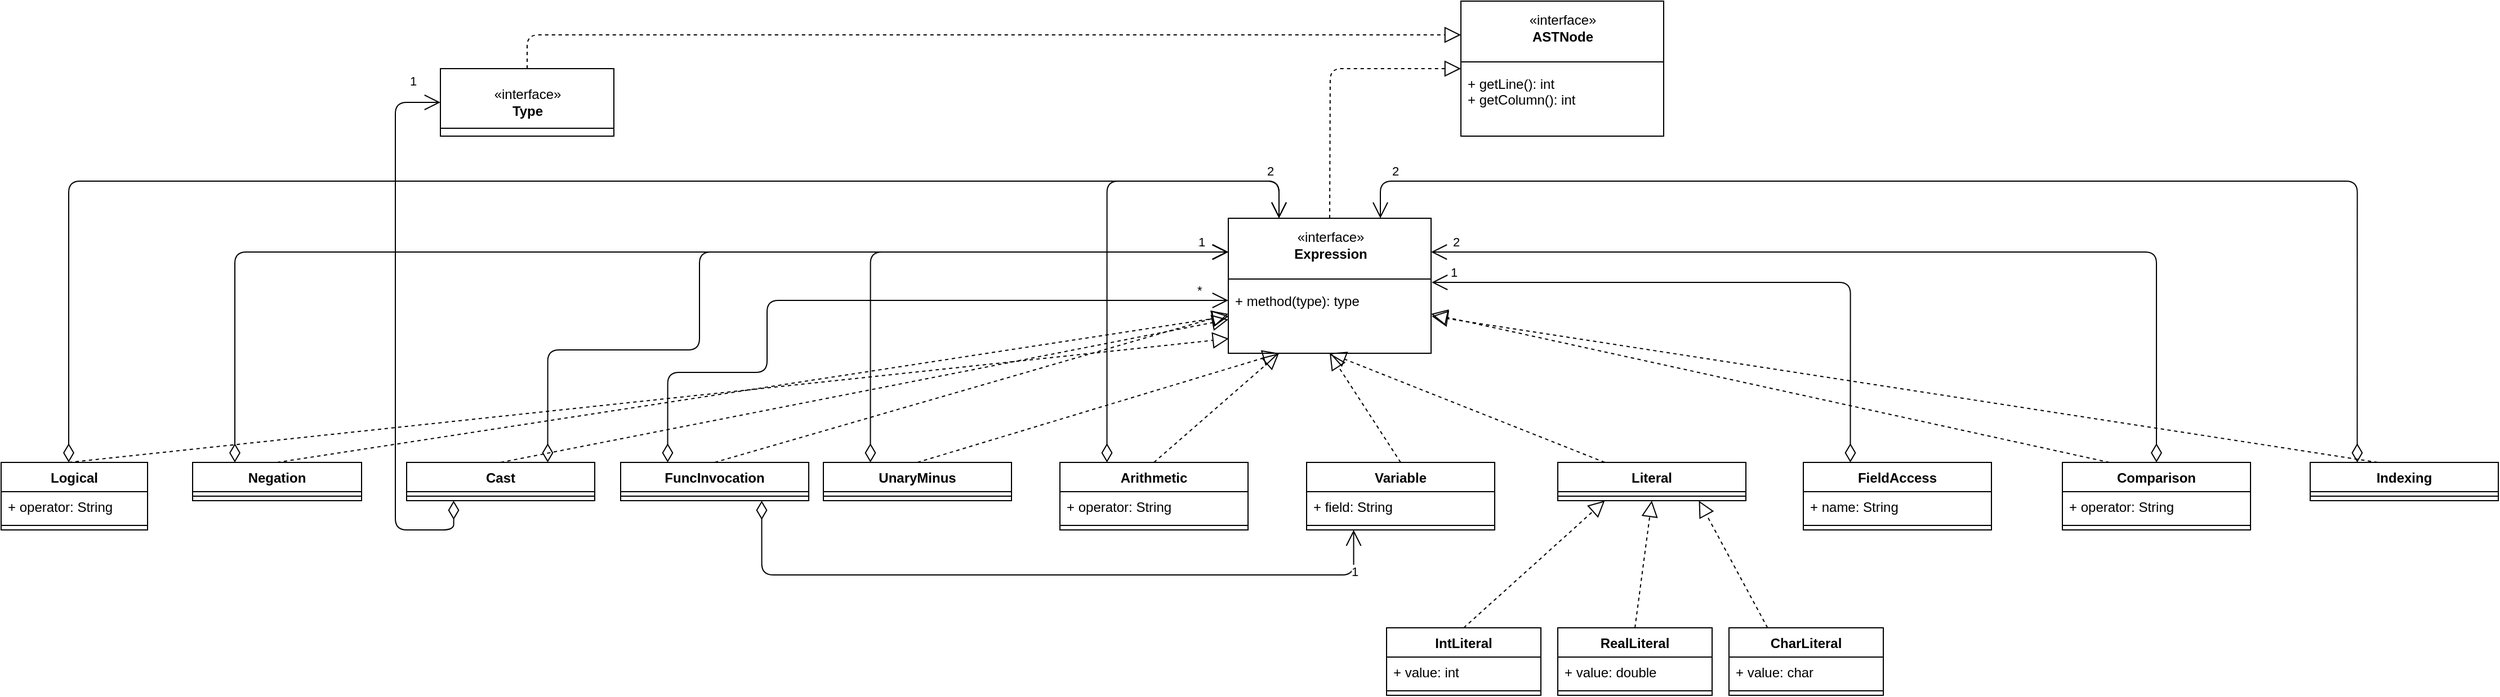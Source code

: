 <mxfile version="16.6.5" type="device"><diagram id="vZv2f6N4h2fVlUgS8-mH" name="Page-1"><mxGraphModel dx="2249" dy="801" grid="1" gridSize="10" guides="1" tooltips="1" connect="1" arrows="1" fold="1" page="1" pageScale="1" pageWidth="827" pageHeight="1169" math="0" shadow="0"><root><mxCell id="0"/><mxCell id="1" parent="0"/><mxCell id="svYJgB2hJ4wPwkqNhM89-1" value="Variable" style="swimlane;fontStyle=1;align=center;verticalAlign=top;childLayout=stackLayout;horizontal=1;startSize=26;horizontalStack=0;resizeParent=1;resizeParentMax=0;resizeLast=0;collapsible=1;marginBottom=0;" parent="1" vertex="1"><mxGeometry x="499" y="440" width="167" height="60" as="geometry"/></mxCell><mxCell id="svYJgB2hJ4wPwkqNhM89-2" value="+ field: String" style="text;strokeColor=none;fillColor=none;align=left;verticalAlign=top;spacingLeft=4;spacingRight=4;overflow=hidden;rotatable=0;points=[[0,0.5],[1,0.5]];portConstraint=eastwest;" parent="svYJgB2hJ4wPwkqNhM89-1" vertex="1"><mxGeometry y="26" width="167" height="26" as="geometry"/></mxCell><mxCell id="svYJgB2hJ4wPwkqNhM89-3" value="" style="line;strokeWidth=1;fillColor=none;align=left;verticalAlign=middle;spacingTop=-1;spacingLeft=3;spacingRight=3;rotatable=0;labelPosition=right;points=[];portConstraint=eastwest;" parent="svYJgB2hJ4wPwkqNhM89-1" vertex="1"><mxGeometry y="52" width="167" height="8" as="geometry"/></mxCell><mxCell id="svYJgB2hJ4wPwkqNhM89-5" value="Literal" style="swimlane;fontStyle=1;align=center;verticalAlign=top;childLayout=stackLayout;horizontal=1;startSize=26;horizontalStack=0;resizeParent=1;resizeParentMax=0;resizeLast=0;collapsible=1;marginBottom=0;" parent="1" vertex="1"><mxGeometry x="722" y="440" width="167" height="34" as="geometry"/></mxCell><mxCell id="svYJgB2hJ4wPwkqNhM89-7" value="" style="line;strokeWidth=1;fillColor=none;align=left;verticalAlign=middle;spacingTop=-1;spacingLeft=3;spacingRight=3;rotatable=0;labelPosition=right;points=[];portConstraint=eastwest;" parent="svYJgB2hJ4wPwkqNhM89-5" vertex="1"><mxGeometry y="26" width="167" height="8" as="geometry"/></mxCell><mxCell id="svYJgB2hJ4wPwkqNhM89-8" value="Arithmetic" style="swimlane;fontStyle=1;align=center;verticalAlign=top;childLayout=stackLayout;horizontal=1;startSize=26;horizontalStack=0;resizeParent=1;resizeParentMax=0;resizeLast=0;collapsible=1;marginBottom=0;" parent="1" vertex="1"><mxGeometry x="280" y="440" width="167" height="60" as="geometry"/></mxCell><mxCell id="svYJgB2hJ4wPwkqNhM89-9" value="+ operator: String" style="text;strokeColor=none;fillColor=none;align=left;verticalAlign=top;spacingLeft=4;spacingRight=4;overflow=hidden;rotatable=0;points=[[0,0.5],[1,0.5]];portConstraint=eastwest;" parent="svYJgB2hJ4wPwkqNhM89-8" vertex="1"><mxGeometry y="26" width="167" height="26" as="geometry"/></mxCell><mxCell id="svYJgB2hJ4wPwkqNhM89-10" value="" style="line;strokeWidth=1;fillColor=none;align=left;verticalAlign=middle;spacingTop=-1;spacingLeft=3;spacingRight=3;rotatable=0;labelPosition=right;points=[];portConstraint=eastwest;" parent="svYJgB2hJ4wPwkqNhM89-8" vertex="1"><mxGeometry y="52" width="167" height="8" as="geometry"/></mxCell><mxCell id="svYJgB2hJ4wPwkqNhM89-11" value="" style="group" parent="1" vertex="1" connectable="0"><mxGeometry x="429.5" y="223" width="180" height="120" as="geometry"/></mxCell><mxCell id="svYJgB2hJ4wPwkqNhM89-12" value="+ method(type): type" style="text;strokeColor=none;fillColor=none;align=left;verticalAlign=top;spacingLeft=4;spacingRight=4;overflow=hidden;rotatable=0;points=[[0,0.5],[1,0.5]];portConstraint=eastwest;" parent="svYJgB2hJ4wPwkqNhM89-11" vertex="1"><mxGeometry y="60" width="180" height="50" as="geometry"/></mxCell><mxCell id="svYJgB2hJ4wPwkqNhM89-13" value="«interface»&lt;br&gt;&lt;b&gt;Expression&lt;br&gt;&lt;br&gt;&lt;br&gt;&lt;br&gt;&lt;br&gt;&lt;br&gt;&lt;/b&gt;" style="html=1;" parent="svYJgB2hJ4wPwkqNhM89-11" vertex="1"><mxGeometry width="180" height="120" as="geometry"/></mxCell><mxCell id="svYJgB2hJ4wPwkqNhM89-14" value="" style="line;strokeWidth=1;fillColor=none;align=left;verticalAlign=middle;spacingTop=-1;spacingLeft=3;spacingRight=3;rotatable=0;labelPosition=right;points=[];portConstraint=eastwest;" parent="svYJgB2hJ4wPwkqNhM89-11" vertex="1"><mxGeometry y="50" width="180" height="8" as="geometry"/></mxCell><mxCell id="svYJgB2hJ4wPwkqNhM89-15" value="+ method(type): type" style="text;strokeColor=none;fillColor=none;align=left;verticalAlign=top;spacingLeft=4;spacingRight=4;overflow=hidden;rotatable=0;points=[[0,0.5],[1,0.5]];portConstraint=eastwest;" parent="svYJgB2hJ4wPwkqNhM89-11" vertex="1"><mxGeometry y="60" width="180" height="26" as="geometry"/></mxCell><mxCell id="svYJgB2hJ4wPwkqNhM89-16" value="" style="endArrow=block;dashed=1;endFill=0;endSize=12;html=1;entryX=0.5;entryY=1;entryDx=0;entryDy=0;exitX=0.5;exitY=0;exitDx=0;exitDy=0;" parent="1" source="svYJgB2hJ4wPwkqNhM89-1" target="svYJgB2hJ4wPwkqNhM89-13" edge="1"><mxGeometry width="160" relative="1" as="geometry"><mxPoint x="316" y="393" as="sourcePoint"/><mxPoint x="476" y="393" as="targetPoint"/></mxGeometry></mxCell><mxCell id="svYJgB2hJ4wPwkqNhM89-17" value="" style="endArrow=block;dashed=1;endFill=0;endSize=12;html=1;entryX=0.25;entryY=1;entryDx=0;entryDy=0;exitX=0.5;exitY=0;exitDx=0;exitDy=0;" parent="1" source="svYJgB2hJ4wPwkqNhM89-8" target="svYJgB2hJ4wPwkqNhM89-13" edge="1"><mxGeometry width="160" relative="1" as="geometry"><mxPoint x="326" y="403" as="sourcePoint"/><mxPoint x="486" y="403" as="targetPoint"/></mxGeometry></mxCell><mxCell id="svYJgB2hJ4wPwkqNhM89-18" value="" style="endArrow=block;dashed=1;endFill=0;endSize=12;html=1;entryX=0.5;entryY=1;entryDx=0;entryDy=0;exitX=0.25;exitY=0;exitDx=0;exitDy=0;" parent="1" source="svYJgB2hJ4wPwkqNhM89-5" target="svYJgB2hJ4wPwkqNhM89-13" edge="1"><mxGeometry width="160" relative="1" as="geometry"><mxPoint x="336" y="413" as="sourcePoint"/><mxPoint x="496" y="413" as="targetPoint"/></mxGeometry></mxCell><mxCell id="svYJgB2hJ4wPwkqNhM89-19" value="2" style="endArrow=open;html=1;endSize=12;startArrow=diamondThin;startSize=14;startFill=0;edgeStyle=orthogonalEdgeStyle;align=left;verticalAlign=bottom;entryX=0.25;entryY=0;entryDx=0;entryDy=0;exitX=0.25;exitY=0;exitDx=0;exitDy=0;" parent="1" source="svYJgB2hJ4wPwkqNhM89-8" target="svYJgB2hJ4wPwkqNhM89-13" edge="1"><mxGeometry x="0.793" relative="1" as="geometry"><mxPoint x="259.5" y="303" as="sourcePoint"/><mxPoint x="419.5" y="303" as="targetPoint"/><mxPoint as="offset"/><Array as="points"><mxPoint x="322" y="190"/><mxPoint x="475" y="190"/></Array></mxGeometry></mxCell><mxCell id="svYJgB2hJ4wPwkqNhM89-22" value="UnaryMinus" style="swimlane;fontStyle=1;align=center;verticalAlign=top;childLayout=stackLayout;horizontal=1;startSize=26;horizontalStack=0;resizeParent=1;resizeParentMax=0;resizeLast=0;collapsible=1;marginBottom=0;" parent="1" vertex="1"><mxGeometry x="70" y="440" width="167" height="34" as="geometry"/></mxCell><mxCell id="svYJgB2hJ4wPwkqNhM89-24" value="" style="line;strokeWidth=1;fillColor=none;align=left;verticalAlign=middle;spacingTop=-1;spacingLeft=3;spacingRight=3;rotatable=0;labelPosition=right;points=[];portConstraint=eastwest;" parent="svYJgB2hJ4wPwkqNhM89-22" vertex="1"><mxGeometry y="26" width="167" height="8" as="geometry"/></mxCell><mxCell id="svYJgB2hJ4wPwkqNhM89-25" value="" style="endArrow=block;dashed=1;endFill=0;endSize=12;html=1;entryX=0.25;entryY=1;entryDx=0;entryDy=0;exitX=0.5;exitY=0;exitDx=0;exitDy=0;" parent="1" source="svYJgB2hJ4wPwkqNhM89-22" target="svYJgB2hJ4wPwkqNhM89-13" edge="1"><mxGeometry width="160" relative="1" as="geometry"><mxPoint x="349.5" y="473" as="sourcePoint"/><mxPoint x="529.5" y="353" as="targetPoint"/></mxGeometry></mxCell><mxCell id="svYJgB2hJ4wPwkqNhM89-26" value="1" style="endArrow=open;html=1;endSize=12;startArrow=diamondThin;startSize=14;startFill=0;edgeStyle=orthogonalEdgeStyle;align=left;verticalAlign=bottom;entryX=0;entryY=0.25;entryDx=0;entryDy=0;exitX=0.25;exitY=0;exitDx=0;exitDy=0;" parent="1" source="svYJgB2hJ4wPwkqNhM89-22" target="svYJgB2hJ4wPwkqNhM89-13" edge="1"><mxGeometry x="0.883" relative="1" as="geometry"><mxPoint x="307.75" y="473" as="sourcePoint"/><mxPoint x="439.5" y="306" as="targetPoint"/><mxPoint as="offset"/></mxGeometry></mxCell><mxCell id="DSjT8W4QYX3bu8J-IlLY-1" value="FuncInvocation" style="swimlane;fontStyle=1;align=center;verticalAlign=top;childLayout=stackLayout;horizontal=1;startSize=26;horizontalStack=0;resizeParent=1;resizeParentMax=0;resizeLast=0;collapsible=1;marginBottom=0;" parent="1" vertex="1"><mxGeometry x="-110" y="440" width="167" height="34" as="geometry"/></mxCell><mxCell id="DSjT8W4QYX3bu8J-IlLY-3" value="" style="line;strokeWidth=1;fillColor=none;align=left;verticalAlign=middle;spacingTop=-1;spacingLeft=3;spacingRight=3;rotatable=0;labelPosition=right;points=[];portConstraint=eastwest;" parent="DSjT8W4QYX3bu8J-IlLY-1" vertex="1"><mxGeometry y="26" width="167" height="8" as="geometry"/></mxCell><mxCell id="DSjT8W4QYX3bu8J-IlLY-4" value="*" style="endArrow=open;html=1;endSize=12;startArrow=diamondThin;startSize=14;startFill=0;edgeStyle=orthogonalEdgeStyle;align=left;verticalAlign=bottom;entryX=0;entryY=0.5;entryDx=0;entryDy=0;exitX=0.25;exitY=0;exitDx=0;exitDy=0;" parent="1" source="DSjT8W4QYX3bu8J-IlLY-1" target="svYJgB2hJ4wPwkqNhM89-15" edge="1"><mxGeometry x="0.908" relative="1" as="geometry"><mxPoint x="36" y="607" as="sourcePoint"/><mxPoint x="316" y="203" as="targetPoint"/><mxPoint as="offset"/><Array as="points"><mxPoint x="-68" y="360"/><mxPoint x="20" y="360"/><mxPoint x="20" y="296"/></Array></mxGeometry></mxCell><mxCell id="DSjT8W4QYX3bu8J-IlLY-5" value="" style="group" parent="1" vertex="1" connectable="0"><mxGeometry x="636" y="30" width="180" height="120" as="geometry"/></mxCell><mxCell id="DSjT8W4QYX3bu8J-IlLY-6" value="+ method(type): type" style="text;strokeColor=none;fillColor=none;align=left;verticalAlign=top;spacingLeft=4;spacingRight=4;overflow=hidden;rotatable=0;points=[[0,0.5],[1,0.5]];portConstraint=eastwest;" parent="DSjT8W4QYX3bu8J-IlLY-5" vertex="1"><mxGeometry y="60" width="180" height="50" as="geometry"/></mxCell><mxCell id="DSjT8W4QYX3bu8J-IlLY-7" value="«interface»&lt;br&gt;&lt;b&gt;ASTNode&lt;br&gt;&lt;br&gt;&lt;br&gt;&lt;br&gt;&lt;br&gt;&lt;br&gt;&lt;/b&gt;" style="html=1;" parent="DSjT8W4QYX3bu8J-IlLY-5" vertex="1"><mxGeometry width="180" height="120" as="geometry"/></mxCell><mxCell id="DSjT8W4QYX3bu8J-IlLY-8" value="" style="line;strokeWidth=1;fillColor=none;align=left;verticalAlign=middle;spacingTop=-1;spacingLeft=3;spacingRight=3;rotatable=0;labelPosition=right;points=[];portConstraint=eastwest;" parent="DSjT8W4QYX3bu8J-IlLY-5" vertex="1"><mxGeometry y="50" width="180" height="8" as="geometry"/></mxCell><mxCell id="DSjT8W4QYX3bu8J-IlLY-9" value="+ getLine(): int&#xA;+ getColumn(): int" style="text;strokeColor=none;fillColor=none;align=left;verticalAlign=top;spacingLeft=4;spacingRight=4;overflow=hidden;rotatable=0;points=[[0,0.5],[1,0.5]];portConstraint=eastwest;" parent="DSjT8W4QYX3bu8J-IlLY-5" vertex="1"><mxGeometry y="60" width="180" height="50" as="geometry"/></mxCell><mxCell id="DSjT8W4QYX3bu8J-IlLY-10" value="" style="endArrow=block;dashed=1;endFill=0;endSize=12;html=1;entryX=0;entryY=0.5;entryDx=0;entryDy=0;exitX=0.5;exitY=0;exitDx=0;exitDy=0;" parent="1" source="svYJgB2hJ4wPwkqNhM89-13" target="DSjT8W4QYX3bu8J-IlLY-7" edge="1"><mxGeometry width="160" relative="1" as="geometry"><mxPoint x="423" y="80" as="sourcePoint"/><mxPoint x="583" y="80" as="targetPoint"/><Array as="points"><mxPoint x="520" y="90"/></Array></mxGeometry></mxCell><mxCell id="DSjT8W4QYX3bu8J-IlLY-11" value="" style="endArrow=block;dashed=1;endFill=0;endSize=12;html=1;entryX=0;entryY=0.5;entryDx=0;entryDy=0;exitX=0.5;exitY=0;exitDx=0;exitDy=0;" parent="1" source="DSjT8W4QYX3bu8J-IlLY-1" target="svYJgB2hJ4wPwkqNhM89-12" edge="1"><mxGeometry width="160" relative="1" as="geometry"><mxPoint x="349.5" y="473" as="sourcePoint"/><mxPoint x="484.5" y="353" as="targetPoint"/></mxGeometry></mxCell><mxCell id="DSjT8W4QYX3bu8J-IlLY-12" value="Cast" style="swimlane;fontStyle=1;align=center;verticalAlign=top;childLayout=stackLayout;horizontal=1;startSize=26;horizontalStack=0;resizeParent=1;resizeParentMax=0;resizeLast=0;collapsible=1;marginBottom=0;" parent="1" vertex="1"><mxGeometry x="-300" y="440" width="167" height="34" as="geometry"/></mxCell><mxCell id="DSjT8W4QYX3bu8J-IlLY-14" value="" style="line;strokeWidth=1;fillColor=none;align=left;verticalAlign=middle;spacingTop=-1;spacingLeft=3;spacingRight=3;rotatable=0;labelPosition=right;points=[];portConstraint=eastwest;" parent="DSjT8W4QYX3bu8J-IlLY-12" vertex="1"><mxGeometry y="26" width="167" height="8" as="geometry"/></mxCell><mxCell id="DSjT8W4QYX3bu8J-IlLY-15" value="1" style="endArrow=open;html=1;endSize=12;startArrow=diamondThin;startSize=14;startFill=0;edgeStyle=orthogonalEdgeStyle;align=left;verticalAlign=bottom;entryX=0.25;entryY=1;entryDx=0;entryDy=0;exitX=0.75;exitY=1;exitDx=0;exitDy=0;" parent="1" source="DSjT8W4QYX3bu8J-IlLY-1" target="svYJgB2hJ4wPwkqNhM89-1" edge="1"><mxGeometry x="0.861" y="-6" relative="1" as="geometry"><mxPoint x="286" y="550" as="sourcePoint"/><mxPoint x="446" y="550" as="targetPoint"/><mxPoint as="offset"/><Array as="points"><mxPoint x="15" y="540"/><mxPoint x="541" y="540"/></Array></mxGeometry></mxCell><mxCell id="DSjT8W4QYX3bu8J-IlLY-20" value="" style="group" parent="1" vertex="1" connectable="0"><mxGeometry x="-270" y="90" width="154" height="60" as="geometry"/></mxCell><mxCell id="DSjT8W4QYX3bu8J-IlLY-21" value="+ method(type): type" style="text;strokeColor=none;fillColor=none;align=left;verticalAlign=top;spacingLeft=4;spacingRight=4;overflow=hidden;rotatable=0;points=[[0,0.5],[1,0.5]];portConstraint=eastwest;" parent="DSjT8W4QYX3bu8J-IlLY-20" vertex="1"><mxGeometry y="30" width="154" height="25" as="geometry"/></mxCell><mxCell id="DSjT8W4QYX3bu8J-IlLY-22" value="«interface»&lt;br&gt;&lt;b&gt;Type&lt;/b&gt;" style="html=1;" parent="DSjT8W4QYX3bu8J-IlLY-20" vertex="1"><mxGeometry width="154" height="60" as="geometry"/></mxCell><mxCell id="DSjT8W4QYX3bu8J-IlLY-23" value="" style="line;strokeWidth=1;fillColor=none;align=left;verticalAlign=middle;spacingTop=-1;spacingLeft=3;spacingRight=3;rotatable=0;labelPosition=right;points=[];portConstraint=eastwest;" parent="DSjT8W4QYX3bu8J-IlLY-20" vertex="1"><mxGeometry y="51" width="154" height="4" as="geometry"/></mxCell><mxCell id="DSjT8W4QYX3bu8J-IlLY-27" value="" style="endArrow=block;dashed=1;endFill=0;endSize=12;html=1;exitX=0.5;exitY=0;exitDx=0;exitDy=0;entryX=0;entryY=0.25;entryDx=0;entryDy=0;" parent="1" source="DSjT8W4QYX3bu8J-IlLY-22" target="DSjT8W4QYX3bu8J-IlLY-7" edge="1"><mxGeometry width="160" relative="1" as="geometry"><mxPoint x="26" y="670" as="sourcePoint"/><mxPoint x="186" y="670" as="targetPoint"/><Array as="points"><mxPoint x="-193" y="60"/><mxPoint x="16" y="60"/></Array></mxGeometry></mxCell><mxCell id="DSjT8W4QYX3bu8J-IlLY-28" value="1" style="endArrow=open;html=1;endSize=12;startArrow=diamondThin;startSize=14;startFill=0;edgeStyle=orthogonalEdgeStyle;align=left;verticalAlign=bottom;exitX=0.25;exitY=1;exitDx=0;exitDy=0;entryX=0;entryY=0.5;entryDx=0;entryDy=0;" parent="1" source="DSjT8W4QYX3bu8J-IlLY-12" target="DSjT8W4QYX3bu8J-IlLY-22" edge="1"><mxGeometry x="0.883" y="10" relative="1" as="geometry"><mxPoint x="326" y="700" as="sourcePoint"/><mxPoint x="486" y="700" as="targetPoint"/><mxPoint as="offset"/><Array as="points"><mxPoint x="-258" y="500"/><mxPoint x="-310" y="500"/><mxPoint x="-310" y="120"/></Array></mxGeometry></mxCell><mxCell id="DSjT8W4QYX3bu8J-IlLY-29" value="" style="endArrow=block;dashed=1;endFill=0;endSize=12;html=1;entryX=0;entryY=0.75;entryDx=0;entryDy=0;exitX=0.5;exitY=0;exitDx=0;exitDy=0;" parent="1" source="DSjT8W4QYX3bu8J-IlLY-12" target="svYJgB2hJ4wPwkqNhM89-13" edge="1"><mxGeometry width="160" relative="1" as="geometry"><mxPoint x="497" y="640" as="sourcePoint"/><mxPoint x="657" y="640" as="targetPoint"/></mxGeometry></mxCell><mxCell id="DSjT8W4QYX3bu8J-IlLY-30" value="1" style="endArrow=open;html=1;endSize=12;startArrow=diamondThin;startSize=14;startFill=0;edgeStyle=orthogonalEdgeStyle;align=left;verticalAlign=bottom;entryX=0;entryY=0.25;entryDx=0;entryDy=0;exitX=0.75;exitY=0;exitDx=0;exitDy=0;" parent="1" source="DSjT8W4QYX3bu8J-IlLY-12" target="svYJgB2hJ4wPwkqNhM89-13" edge="1"><mxGeometry x="0.928" relative="1" as="geometry"><mxPoint x="414" y="624" as="sourcePoint"/><mxPoint x="697" y="557" as="targetPoint"/><mxPoint as="offset"/><Array as="points"><mxPoint x="-175" y="340"/><mxPoint x="-40" y="340"/><mxPoint x="-40" y="253"/></Array></mxGeometry></mxCell><mxCell id="4PxAc4aLG9qe6rISOLKB-2" value="IntLiteral" style="swimlane;fontStyle=1;align=center;verticalAlign=top;childLayout=stackLayout;horizontal=1;startSize=26;horizontalStack=0;resizeParent=1;resizeParentMax=0;resizeLast=0;collapsible=1;marginBottom=0;" parent="1" vertex="1"><mxGeometry x="570" y="587" width="137" height="60" as="geometry"/></mxCell><mxCell id="4PxAc4aLG9qe6rISOLKB-3" value="+ value: int" style="text;strokeColor=none;fillColor=none;align=left;verticalAlign=top;spacingLeft=4;spacingRight=4;overflow=hidden;rotatable=0;points=[[0,0.5],[1,0.5]];portConstraint=eastwest;" parent="4PxAc4aLG9qe6rISOLKB-2" vertex="1"><mxGeometry y="26" width="137" height="26" as="geometry"/></mxCell><mxCell id="4PxAc4aLG9qe6rISOLKB-4" value="" style="line;strokeWidth=1;fillColor=none;align=left;verticalAlign=middle;spacingTop=-1;spacingLeft=3;spacingRight=3;rotatable=0;labelPosition=right;points=[];portConstraint=eastwest;" parent="4PxAc4aLG9qe6rISOLKB-2" vertex="1"><mxGeometry y="52" width="137" height="8" as="geometry"/></mxCell><mxCell id="4PxAc4aLG9qe6rISOLKB-8" value="RealLiteral" style="swimlane;fontStyle=1;align=center;verticalAlign=top;childLayout=stackLayout;horizontal=1;startSize=26;horizontalStack=0;resizeParent=1;resizeParentMax=0;resizeLast=0;collapsible=1;marginBottom=0;" parent="1" vertex="1"><mxGeometry x="722" y="587" width="137" height="60" as="geometry"/></mxCell><mxCell id="4PxAc4aLG9qe6rISOLKB-9" value="+ value: double" style="text;strokeColor=none;fillColor=none;align=left;verticalAlign=top;spacingLeft=4;spacingRight=4;overflow=hidden;rotatable=0;points=[[0,0.5],[1,0.5]];portConstraint=eastwest;" parent="4PxAc4aLG9qe6rISOLKB-8" vertex="1"><mxGeometry y="26" width="137" height="26" as="geometry"/></mxCell><mxCell id="4PxAc4aLG9qe6rISOLKB-10" value="" style="line;strokeWidth=1;fillColor=none;align=left;verticalAlign=middle;spacingTop=-1;spacingLeft=3;spacingRight=3;rotatable=0;labelPosition=right;points=[];portConstraint=eastwest;" parent="4PxAc4aLG9qe6rISOLKB-8" vertex="1"><mxGeometry y="52" width="137" height="8" as="geometry"/></mxCell><mxCell id="4PxAc4aLG9qe6rISOLKB-11" value="CharLiteral" style="swimlane;fontStyle=1;align=center;verticalAlign=top;childLayout=stackLayout;horizontal=1;startSize=26;horizontalStack=0;resizeParent=1;resizeParentMax=0;resizeLast=0;collapsible=1;marginBottom=0;" parent="1" vertex="1"><mxGeometry x="874" y="587" width="137" height="60" as="geometry"/></mxCell><mxCell id="4PxAc4aLG9qe6rISOLKB-12" value="+ value: char" style="text;strokeColor=none;fillColor=none;align=left;verticalAlign=top;spacingLeft=4;spacingRight=4;overflow=hidden;rotatable=0;points=[[0,0.5],[1,0.5]];portConstraint=eastwest;" parent="4PxAc4aLG9qe6rISOLKB-11" vertex="1"><mxGeometry y="26" width="137" height="26" as="geometry"/></mxCell><mxCell id="4PxAc4aLG9qe6rISOLKB-13" value="" style="line;strokeWidth=1;fillColor=none;align=left;verticalAlign=middle;spacingTop=-1;spacingLeft=3;spacingRight=3;rotatable=0;labelPosition=right;points=[];portConstraint=eastwest;" parent="4PxAc4aLG9qe6rISOLKB-11" vertex="1"><mxGeometry y="52" width="137" height="8" as="geometry"/></mxCell><mxCell id="4PxAc4aLG9qe6rISOLKB-14" value="" style="endArrow=block;dashed=1;endFill=0;endSize=12;html=1;exitX=0.5;exitY=0;exitDx=0;exitDy=0;entryX=0.25;entryY=1;entryDx=0;entryDy=0;" parent="1" source="4PxAc4aLG9qe6rISOLKB-2" target="svYJgB2hJ4wPwkqNhM89-5" edge="1"><mxGeometry width="160" relative="1" as="geometry"><mxPoint x="570" y="550" as="sourcePoint"/><mxPoint x="720" y="520" as="targetPoint"/></mxGeometry></mxCell><mxCell id="4PxAc4aLG9qe6rISOLKB-15" value="" style="endArrow=block;dashed=1;endFill=0;endSize=12;html=1;exitX=0.5;exitY=0;exitDx=0;exitDy=0;entryX=0.5;entryY=1;entryDx=0;entryDy=0;" parent="1" source="4PxAc4aLG9qe6rISOLKB-8" target="svYJgB2hJ4wPwkqNhM89-5" edge="1"><mxGeometry width="160" relative="1" as="geometry"><mxPoint x="580" y="560" as="sourcePoint"/><mxPoint x="714" y="510" as="targetPoint"/></mxGeometry></mxCell><mxCell id="4PxAc4aLG9qe6rISOLKB-16" value="" style="endArrow=block;dashed=1;endFill=0;endSize=12;html=1;exitX=0.25;exitY=0;exitDx=0;exitDy=0;entryX=0.75;entryY=1;entryDx=0;entryDy=0;" parent="1" source="4PxAc4aLG9qe6rISOLKB-11" target="svYJgB2hJ4wPwkqNhM89-5" edge="1"><mxGeometry width="160" relative="1" as="geometry"><mxPoint x="590" y="570" as="sourcePoint"/><mxPoint x="714" y="520" as="targetPoint"/></mxGeometry></mxCell><mxCell id="4PxAc4aLG9qe6rISOLKB-25" value="FieldAccess" style="swimlane;fontStyle=1;align=center;verticalAlign=top;childLayout=stackLayout;horizontal=1;startSize=26;horizontalStack=0;resizeParent=1;resizeParentMax=0;resizeLast=0;collapsible=1;marginBottom=0;" parent="1" vertex="1"><mxGeometry x="940" y="440" width="167" height="60" as="geometry"/></mxCell><mxCell id="4PxAc4aLG9qe6rISOLKB-26" value="+ name: String" style="text;strokeColor=none;fillColor=none;align=left;verticalAlign=top;spacingLeft=4;spacingRight=4;overflow=hidden;rotatable=0;points=[[0,0.5],[1,0.5]];portConstraint=eastwest;" parent="4PxAc4aLG9qe6rISOLKB-25" vertex="1"><mxGeometry y="26" width="167" height="26" as="geometry"/></mxCell><mxCell id="4PxAc4aLG9qe6rISOLKB-27" value="" style="line;strokeWidth=1;fillColor=none;align=left;verticalAlign=middle;spacingTop=-1;spacingLeft=3;spacingRight=3;rotatable=0;labelPosition=right;points=[];portConstraint=eastwest;" parent="4PxAc4aLG9qe6rISOLKB-25" vertex="1"><mxGeometry y="52" width="167" height="8" as="geometry"/></mxCell><mxCell id="4PxAc4aLG9qe6rISOLKB-28" value="1" style="endArrow=open;html=1;endSize=12;startArrow=diamondThin;startSize=14;startFill=0;edgeStyle=orthogonalEdgeStyle;align=left;verticalAlign=bottom;exitX=0.25;exitY=0;exitDx=0;exitDy=0;" parent="1" source="4PxAc4aLG9qe6rISOLKB-25" edge="1"><mxGeometry x="0.945" relative="1" as="geometry"><mxPoint x="1192" y="410" as="sourcePoint"/><mxPoint x="610" y="280" as="targetPoint"/><mxPoint as="offset"/><Array as="points"><mxPoint x="982" y="280"/></Array></mxGeometry></mxCell><mxCell id="4PxAc4aLG9qe6rISOLKB-29" value="Negation" style="swimlane;fontStyle=1;align=center;verticalAlign=top;childLayout=stackLayout;horizontal=1;startSize=26;horizontalStack=0;resizeParent=1;resizeParentMax=0;resizeLast=0;collapsible=1;marginBottom=0;" parent="1" vertex="1"><mxGeometry x="-490" y="440" width="150" height="34" as="geometry"/></mxCell><mxCell id="4PxAc4aLG9qe6rISOLKB-30" value="" style="line;strokeWidth=1;fillColor=none;align=left;verticalAlign=middle;spacingTop=-1;spacingLeft=3;spacingRight=3;rotatable=0;labelPosition=right;points=[];portConstraint=eastwest;" parent="4PxAc4aLG9qe6rISOLKB-29" vertex="1"><mxGeometry y="26" width="150" height="8" as="geometry"/></mxCell><mxCell id="4PxAc4aLG9qe6rISOLKB-31" value="" style="endArrow=block;dashed=1;endFill=0;endSize=12;html=1;exitX=0.5;exitY=0;exitDx=0;exitDy=0;" parent="1" source="4PxAc4aLG9qe6rISOLKB-29" edge="1"><mxGeometry width="160" relative="1" as="geometry"><mxPoint x="-206.5" y="450" as="sourcePoint"/><mxPoint x="430" y="310" as="targetPoint"/></mxGeometry></mxCell><mxCell id="4PxAc4aLG9qe6rISOLKB-32" value="" style="endArrow=open;html=1;endSize=12;startArrow=diamondThin;startSize=14;startFill=0;edgeStyle=orthogonalEdgeStyle;align=left;verticalAlign=bottom;exitX=0.25;exitY=0;exitDx=0;exitDy=0;entryX=0;entryY=0.25;entryDx=0;entryDy=0;" parent="1" source="4PxAc4aLG9qe6rISOLKB-29" target="svYJgB2hJ4wPwkqNhM89-13" edge="1"><mxGeometry x="0.883" relative="1" as="geometry"><mxPoint x="121.75" y="450" as="sourcePoint"/><mxPoint x="430" y="250" as="targetPoint"/><mxPoint as="offset"/><Array as="points"><mxPoint x="-453" y="253"/></Array></mxGeometry></mxCell><mxCell id="4PxAc4aLG9qe6rISOLKB-47" value="Comparison" style="swimlane;fontStyle=1;align=center;verticalAlign=top;childLayout=stackLayout;horizontal=1;startSize=26;horizontalStack=0;resizeParent=1;resizeParentMax=0;resizeLast=0;collapsible=1;marginBottom=0;" parent="1" vertex="1"><mxGeometry x="1170" y="440" width="167" height="60" as="geometry"/></mxCell><mxCell id="4PxAc4aLG9qe6rISOLKB-48" value="+ operator: String" style="text;strokeColor=none;fillColor=none;align=left;verticalAlign=top;spacingLeft=4;spacingRight=4;overflow=hidden;rotatable=0;points=[[0,0.5],[1,0.5]];portConstraint=eastwest;" parent="4PxAc4aLG9qe6rISOLKB-47" vertex="1"><mxGeometry y="26" width="167" height="26" as="geometry"/></mxCell><mxCell id="4PxAc4aLG9qe6rISOLKB-49" value="" style="line;strokeWidth=1;fillColor=none;align=left;verticalAlign=middle;spacingTop=-1;spacingLeft=3;spacingRight=3;rotatable=0;labelPosition=right;points=[];portConstraint=eastwest;" parent="4PxAc4aLG9qe6rISOLKB-47" vertex="1"><mxGeometry y="52" width="167" height="8" as="geometry"/></mxCell><mxCell id="4PxAc4aLG9qe6rISOLKB-81" value="2" style="endArrow=open;html=1;endSize=12;startArrow=diamondThin;startSize=14;startFill=0;edgeStyle=orthogonalEdgeStyle;align=left;verticalAlign=bottom;entryX=1;entryY=0.25;entryDx=0;entryDy=0;" parent="1" source="4PxAc4aLG9qe6rISOLKB-47" target="svYJgB2hJ4wPwkqNhM89-13" edge="1"><mxGeometry x="0.958" relative="1" as="geometry"><mxPoint x="1181.75" y="450" as="sourcePoint"/><mxPoint x="620" y="290" as="targetPoint"/><mxPoint as="offset"/><Array as="points"><mxPoint x="1253" y="253"/></Array></mxGeometry></mxCell><mxCell id="4PxAc4aLG9qe6rISOLKB-87" value="" style="endArrow=block;dashed=1;endFill=0;endSize=12;html=1;exitX=0.5;exitY=0;exitDx=0;exitDy=0;" parent="1" edge="1"><mxGeometry width="160" relative="1" as="geometry"><mxPoint x="-600" y="440" as="sourcePoint"/><mxPoint x="430" y="330" as="targetPoint"/></mxGeometry></mxCell><mxCell id="4PxAc4aLG9qe6rISOLKB-89" value="" style="endArrow=open;html=1;endSize=12;startArrow=diamondThin;startSize=14;startFill=0;edgeStyle=orthogonalEdgeStyle;align=left;verticalAlign=bottom;exitX=0.5;exitY=0;exitDx=0;exitDy=0;entryX=0.25;entryY=0;entryDx=0;entryDy=0;" parent="1" target="svYJgB2hJ4wPwkqNhM89-13" edge="1"><mxGeometry x="0.883" relative="1" as="geometry"><mxPoint x="-600" y="440" as="sourcePoint"/><mxPoint x="484.5" y="233" as="targetPoint"/><mxPoint as="offset"/><Array as="points"><mxPoint x="-600" y="190"/><mxPoint x="475" y="190"/></Array></mxGeometry></mxCell><mxCell id="4PxAc4aLG9qe6rISOLKB-92" value="2" style="endArrow=open;html=1;endSize=12;startArrow=diamondThin;startSize=14;startFill=0;edgeStyle=orthogonalEdgeStyle;align=left;verticalAlign=bottom;entryX=0.75;entryY=0;entryDx=0;entryDy=0;exitX=0.25;exitY=0;exitDx=0;exitDy=0;" parent="1" source="bJchhXbILHCiPdKbfH6L-1" target="svYJgB2hJ4wPwkqNhM89-13" edge="1"><mxGeometry x="0.927" relative="1" as="geometry"><mxPoint x="1415" y="440" as="sourcePoint"/><mxPoint x="619.5" y="263" as="targetPoint"/><mxPoint as="offset"/><Array as="points"><mxPoint x="1432" y="190"/><mxPoint x="565" y="190"/></Array></mxGeometry></mxCell><mxCell id="4PxAc4aLG9qe6rISOLKB-93" value="" style="endArrow=block;dashed=1;endFill=0;endSize=12;html=1;exitX=0.25;exitY=0;exitDx=0;exitDy=0;entryX=1;entryY=0.5;entryDx=0;entryDy=0;" parent="1" source="4PxAc4aLG9qe6rISOLKB-47" target="svYJgB2hJ4wPwkqNhM89-12" edge="1"><mxGeometry width="160" relative="1" as="geometry"><mxPoint x="1294.25" y="595" as="sourcePoint"/><mxPoint x="1360" y="510" as="targetPoint"/></mxGeometry></mxCell><mxCell id="4PxAc4aLG9qe6rISOLKB-94" value="" style="endArrow=block;dashed=1;endFill=0;endSize=12;html=1;exitX=0.5;exitY=0;exitDx=0;exitDy=0;" parent="1" edge="1"><mxGeometry width="160" relative="1" as="geometry"><mxPoint x="1450" y="440" as="sourcePoint"/><mxPoint x="610" y="310" as="targetPoint"/></mxGeometry></mxCell><mxCell id="bJchhXbILHCiPdKbfH6L-1" value="Indexing" style="swimlane;fontStyle=1;align=center;verticalAlign=top;childLayout=stackLayout;horizontal=1;startSize=26;horizontalStack=0;resizeParent=1;resizeParentMax=0;resizeLast=0;collapsible=1;marginBottom=0;" parent="1" vertex="1"><mxGeometry x="1390" y="440" width="167" height="34" as="geometry"/></mxCell><mxCell id="bJchhXbILHCiPdKbfH6L-3" value="" style="line;strokeWidth=1;fillColor=none;align=left;verticalAlign=middle;spacingTop=-1;spacingLeft=3;spacingRight=3;rotatable=0;labelPosition=right;points=[];portConstraint=eastwest;" parent="bJchhXbILHCiPdKbfH6L-1" vertex="1"><mxGeometry y="26" width="167" height="8" as="geometry"/></mxCell><mxCell id="_tz9XChEd2FAoNN3yiOy-1" value="Logical" style="swimlane;fontStyle=1;align=center;verticalAlign=top;childLayout=stackLayout;horizontal=1;startSize=26;horizontalStack=0;resizeParent=1;resizeParentMax=0;resizeLast=0;collapsible=1;marginBottom=0;" vertex="1" parent="1"><mxGeometry x="-660" y="440" width="130" height="60" as="geometry"/></mxCell><mxCell id="_tz9XChEd2FAoNN3yiOy-2" value="+ operator: String" style="text;strokeColor=none;fillColor=none;align=left;verticalAlign=top;spacingLeft=4;spacingRight=4;overflow=hidden;rotatable=0;points=[[0,0.5],[1,0.5]];portConstraint=eastwest;" vertex="1" parent="_tz9XChEd2FAoNN3yiOy-1"><mxGeometry y="26" width="130" height="26" as="geometry"/></mxCell><mxCell id="_tz9XChEd2FAoNN3yiOy-3" value="" style="line;strokeWidth=1;fillColor=none;align=left;verticalAlign=middle;spacingTop=-1;spacingLeft=3;spacingRight=3;rotatable=0;labelPosition=right;points=[];portConstraint=eastwest;" vertex="1" parent="_tz9XChEd2FAoNN3yiOy-1"><mxGeometry y="52" width="130" height="8" as="geometry"/></mxCell></root></mxGraphModel></diagram></mxfile>